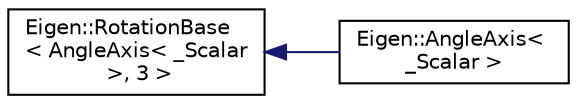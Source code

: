 digraph "Graphical Class Hierarchy"
{
  edge [fontname="Helvetica",fontsize="10",labelfontname="Helvetica",labelfontsize="10"];
  node [fontname="Helvetica",fontsize="10",shape=record];
  rankdir="LR";
  Node1 [label="Eigen::RotationBase\l\< AngleAxis\< _Scalar\l \>, 3 \>",height=0.2,width=0.4,color="black", fillcolor="white", style="filled",URL="$class_eigen_1_1_rotation_base.html"];
  Node1 -> Node2 [dir="back",color="midnightblue",fontsize="10",style="solid",fontname="Helvetica"];
  Node2 [label="Eigen::AngleAxis\< \l_Scalar \>",height=0.2,width=0.4,color="black", fillcolor="white", style="filled",URL="$class_eigen_1_1_angle_axis.html",tooltip="Represents a 3D rotation as a rotation angle around an arbitrary 3D axis. "];
}
